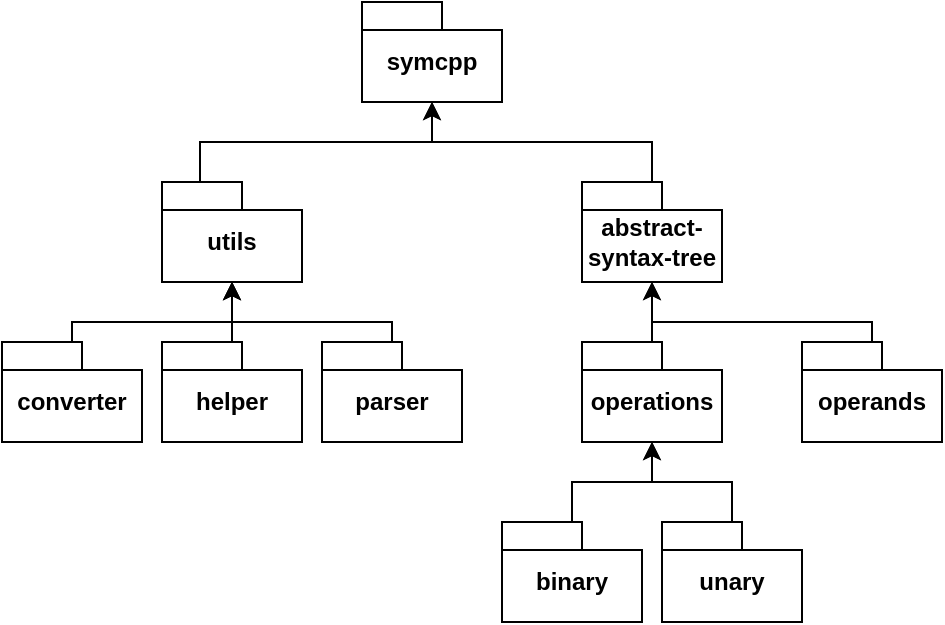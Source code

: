 <mxfile version="24.4.4" type="device">
  <diagram id="C5RBs43oDa-KdzZeNtuy" name="Page-1">
    <mxGraphModel dx="1355" dy="633" grid="1" gridSize="10" guides="1" tooltips="1" connect="1" arrows="1" fold="1" page="1" pageScale="1" pageWidth="827" pageHeight="1169" math="0" shadow="0">
      <root>
        <mxCell id="WIyWlLk6GJQsqaUBKTNV-0" />
        <mxCell id="WIyWlLk6GJQsqaUBKTNV-1" parent="WIyWlLk6GJQsqaUBKTNV-0" />
        <mxCell id="26mb3WhQdpGuCv5NSAPm-9" value="utils" style="shape=folder;fontStyle=1;spacingTop=10;tabWidth=40;tabHeight=14;tabPosition=left;html=1;whiteSpace=wrap;" vertex="1" parent="WIyWlLk6GJQsqaUBKTNV-1">
          <mxGeometry x="80" y="650" width="70" height="50" as="geometry" />
        </mxCell>
        <mxCell id="26mb3WhQdpGuCv5NSAPm-11" value="abstract-syntax-tree" style="shape=folder;fontStyle=1;spacingTop=10;tabWidth=40;tabHeight=14;tabPosition=left;html=1;whiteSpace=wrap;" vertex="1" parent="WIyWlLk6GJQsqaUBKTNV-1">
          <mxGeometry x="290" y="650" width="70" height="50" as="geometry" />
        </mxCell>
        <mxCell id="26mb3WhQdpGuCv5NSAPm-12" value="operands" style="shape=folder;fontStyle=1;spacingTop=10;tabWidth=40;tabHeight=14;tabPosition=left;html=1;whiteSpace=wrap;" vertex="1" parent="WIyWlLk6GJQsqaUBKTNV-1">
          <mxGeometry x="400" y="730" width="70" height="50" as="geometry" />
        </mxCell>
        <mxCell id="26mb3WhQdpGuCv5NSAPm-13" value="operations" style="shape=folder;fontStyle=1;spacingTop=10;tabWidth=40;tabHeight=14;tabPosition=left;html=1;whiteSpace=wrap;" vertex="1" parent="WIyWlLk6GJQsqaUBKTNV-1">
          <mxGeometry x="290" y="730" width="70" height="50" as="geometry" />
        </mxCell>
        <mxCell id="26mb3WhQdpGuCv5NSAPm-14" value="binary" style="shape=folder;fontStyle=1;spacingTop=10;tabWidth=40;tabHeight=14;tabPosition=left;html=1;whiteSpace=wrap;" vertex="1" parent="WIyWlLk6GJQsqaUBKTNV-1">
          <mxGeometry x="250" y="820" width="70" height="50" as="geometry" />
        </mxCell>
        <mxCell id="26mb3WhQdpGuCv5NSAPm-15" value="unary" style="shape=folder;fontStyle=1;spacingTop=10;tabWidth=40;tabHeight=14;tabPosition=left;html=1;whiteSpace=wrap;" vertex="1" parent="WIyWlLk6GJQsqaUBKTNV-1">
          <mxGeometry x="330" y="820" width="70" height="50" as="geometry" />
        </mxCell>
        <mxCell id="26mb3WhQdpGuCv5NSAPm-16" value="converter" style="shape=folder;fontStyle=1;spacingTop=10;tabWidth=40;tabHeight=14;tabPosition=left;html=1;whiteSpace=wrap;" vertex="1" parent="WIyWlLk6GJQsqaUBKTNV-1">
          <mxGeometry y="730" width="70" height="50" as="geometry" />
        </mxCell>
        <mxCell id="26mb3WhQdpGuCv5NSAPm-17" value="helper" style="shape=folder;fontStyle=1;spacingTop=10;tabWidth=40;tabHeight=14;tabPosition=left;html=1;whiteSpace=wrap;" vertex="1" parent="WIyWlLk6GJQsqaUBKTNV-1">
          <mxGeometry x="80" y="730" width="70" height="50" as="geometry" />
        </mxCell>
        <mxCell id="26mb3WhQdpGuCv5NSAPm-18" value="parser" style="shape=folder;fontStyle=1;spacingTop=10;tabWidth=40;tabHeight=14;tabPosition=left;html=1;whiteSpace=wrap;" vertex="1" parent="WIyWlLk6GJQsqaUBKTNV-1">
          <mxGeometry x="160" y="730" width="70" height="50" as="geometry" />
        </mxCell>
        <mxCell id="26mb3WhQdpGuCv5NSAPm-19" value="symcpp" style="shape=folder;fontStyle=1;spacingTop=10;tabWidth=40;tabHeight=14;tabPosition=left;html=1;whiteSpace=wrap;" vertex="1" parent="WIyWlLk6GJQsqaUBKTNV-1">
          <mxGeometry x="180" y="560" width="70" height="50" as="geometry" />
        </mxCell>
        <mxCell id="26mb3WhQdpGuCv5NSAPm-20" style="edgeStyle=orthogonalEdgeStyle;rounded=0;orthogonalLoop=1;jettySize=auto;html=1;exitX=0;exitY=0;exitDx=20;exitDy=0;exitPerimeter=0;entryX=0.5;entryY=1;entryDx=0;entryDy=0;entryPerimeter=0;" edge="1" parent="WIyWlLk6GJQsqaUBKTNV-1" source="26mb3WhQdpGuCv5NSAPm-9" target="26mb3WhQdpGuCv5NSAPm-19">
          <mxGeometry relative="1" as="geometry">
            <mxPoint x="225" y="620" as="targetPoint" />
            <Array as="points">
              <mxPoint x="99" y="650" />
              <mxPoint x="99" y="630" />
              <mxPoint x="215" y="630" />
            </Array>
          </mxGeometry>
        </mxCell>
        <mxCell id="26mb3WhQdpGuCv5NSAPm-21" style="edgeStyle=orthogonalEdgeStyle;rounded=0;orthogonalLoop=1;jettySize=auto;html=1;entryX=0.5;entryY=1;entryDx=0;entryDy=0;entryPerimeter=0;" edge="1" parent="WIyWlLk6GJQsqaUBKTNV-1" source="26mb3WhQdpGuCv5NSAPm-11" target="26mb3WhQdpGuCv5NSAPm-19">
          <mxGeometry relative="1" as="geometry">
            <mxPoint x="220" y="610" as="targetPoint" />
            <Array as="points">
              <mxPoint x="325" y="630" />
              <mxPoint x="215" y="630" />
            </Array>
          </mxGeometry>
        </mxCell>
        <mxCell id="26mb3WhQdpGuCv5NSAPm-22" style="edgeStyle=orthogonalEdgeStyle;rounded=0;orthogonalLoop=1;jettySize=auto;html=1;entryX=0.5;entryY=1;entryDx=0;entryDy=0;entryPerimeter=0;" edge="1" parent="WIyWlLk6GJQsqaUBKTNV-1" source="26mb3WhQdpGuCv5NSAPm-17" target="26mb3WhQdpGuCv5NSAPm-9">
          <mxGeometry relative="1" as="geometry" />
        </mxCell>
        <mxCell id="26mb3WhQdpGuCv5NSAPm-23" style="edgeStyle=orthogonalEdgeStyle;rounded=0;orthogonalLoop=1;jettySize=auto;html=1;entryX=0.5;entryY=1;entryDx=0;entryDy=0;entryPerimeter=0;" edge="1" parent="WIyWlLk6GJQsqaUBKTNV-1" source="26mb3WhQdpGuCv5NSAPm-16" target="26mb3WhQdpGuCv5NSAPm-9">
          <mxGeometry relative="1" as="geometry">
            <Array as="points">
              <mxPoint x="35" y="720" />
              <mxPoint x="115" y="720" />
            </Array>
          </mxGeometry>
        </mxCell>
        <mxCell id="26mb3WhQdpGuCv5NSAPm-24" style="edgeStyle=orthogonalEdgeStyle;rounded=0;orthogonalLoop=1;jettySize=auto;html=1;entryX=0.5;entryY=1;entryDx=0;entryDy=0;entryPerimeter=0;" edge="1" parent="WIyWlLk6GJQsqaUBKTNV-1" source="26mb3WhQdpGuCv5NSAPm-18" target="26mb3WhQdpGuCv5NSAPm-9">
          <mxGeometry relative="1" as="geometry">
            <Array as="points">
              <mxPoint x="195" y="720" />
              <mxPoint x="115" y="720" />
            </Array>
          </mxGeometry>
        </mxCell>
        <mxCell id="26mb3WhQdpGuCv5NSAPm-25" style="edgeStyle=orthogonalEdgeStyle;rounded=0;orthogonalLoop=1;jettySize=auto;html=1;entryX=0.5;entryY=1;entryDx=0;entryDy=0;entryPerimeter=0;" edge="1" parent="WIyWlLk6GJQsqaUBKTNV-1" source="26mb3WhQdpGuCv5NSAPm-13" target="26mb3WhQdpGuCv5NSAPm-11">
          <mxGeometry relative="1" as="geometry" />
        </mxCell>
        <mxCell id="26mb3WhQdpGuCv5NSAPm-26" style="edgeStyle=orthogonalEdgeStyle;rounded=0;orthogonalLoop=1;jettySize=auto;html=1;entryX=0.5;entryY=1;entryDx=0;entryDy=0;entryPerimeter=0;" edge="1" parent="WIyWlLk6GJQsqaUBKTNV-1" source="26mb3WhQdpGuCv5NSAPm-12" target="26mb3WhQdpGuCv5NSAPm-11">
          <mxGeometry relative="1" as="geometry">
            <Array as="points">
              <mxPoint x="435" y="720" />
              <mxPoint x="325" y="720" />
            </Array>
          </mxGeometry>
        </mxCell>
        <mxCell id="26mb3WhQdpGuCv5NSAPm-27" style="edgeStyle=orthogonalEdgeStyle;rounded=0;orthogonalLoop=1;jettySize=auto;html=1;entryX=0.5;entryY=1;entryDx=0;entryDy=0;entryPerimeter=0;" edge="1" parent="WIyWlLk6GJQsqaUBKTNV-1" source="26mb3WhQdpGuCv5NSAPm-14" target="26mb3WhQdpGuCv5NSAPm-13">
          <mxGeometry relative="1" as="geometry" />
        </mxCell>
        <mxCell id="26mb3WhQdpGuCv5NSAPm-28" style="edgeStyle=orthogonalEdgeStyle;rounded=0;orthogonalLoop=1;jettySize=auto;html=1;entryX=0.5;entryY=1;entryDx=0;entryDy=0;entryPerimeter=0;" edge="1" parent="WIyWlLk6GJQsqaUBKTNV-1" source="26mb3WhQdpGuCv5NSAPm-15" target="26mb3WhQdpGuCv5NSAPm-13">
          <mxGeometry relative="1" as="geometry" />
        </mxCell>
      </root>
    </mxGraphModel>
  </diagram>
</mxfile>
